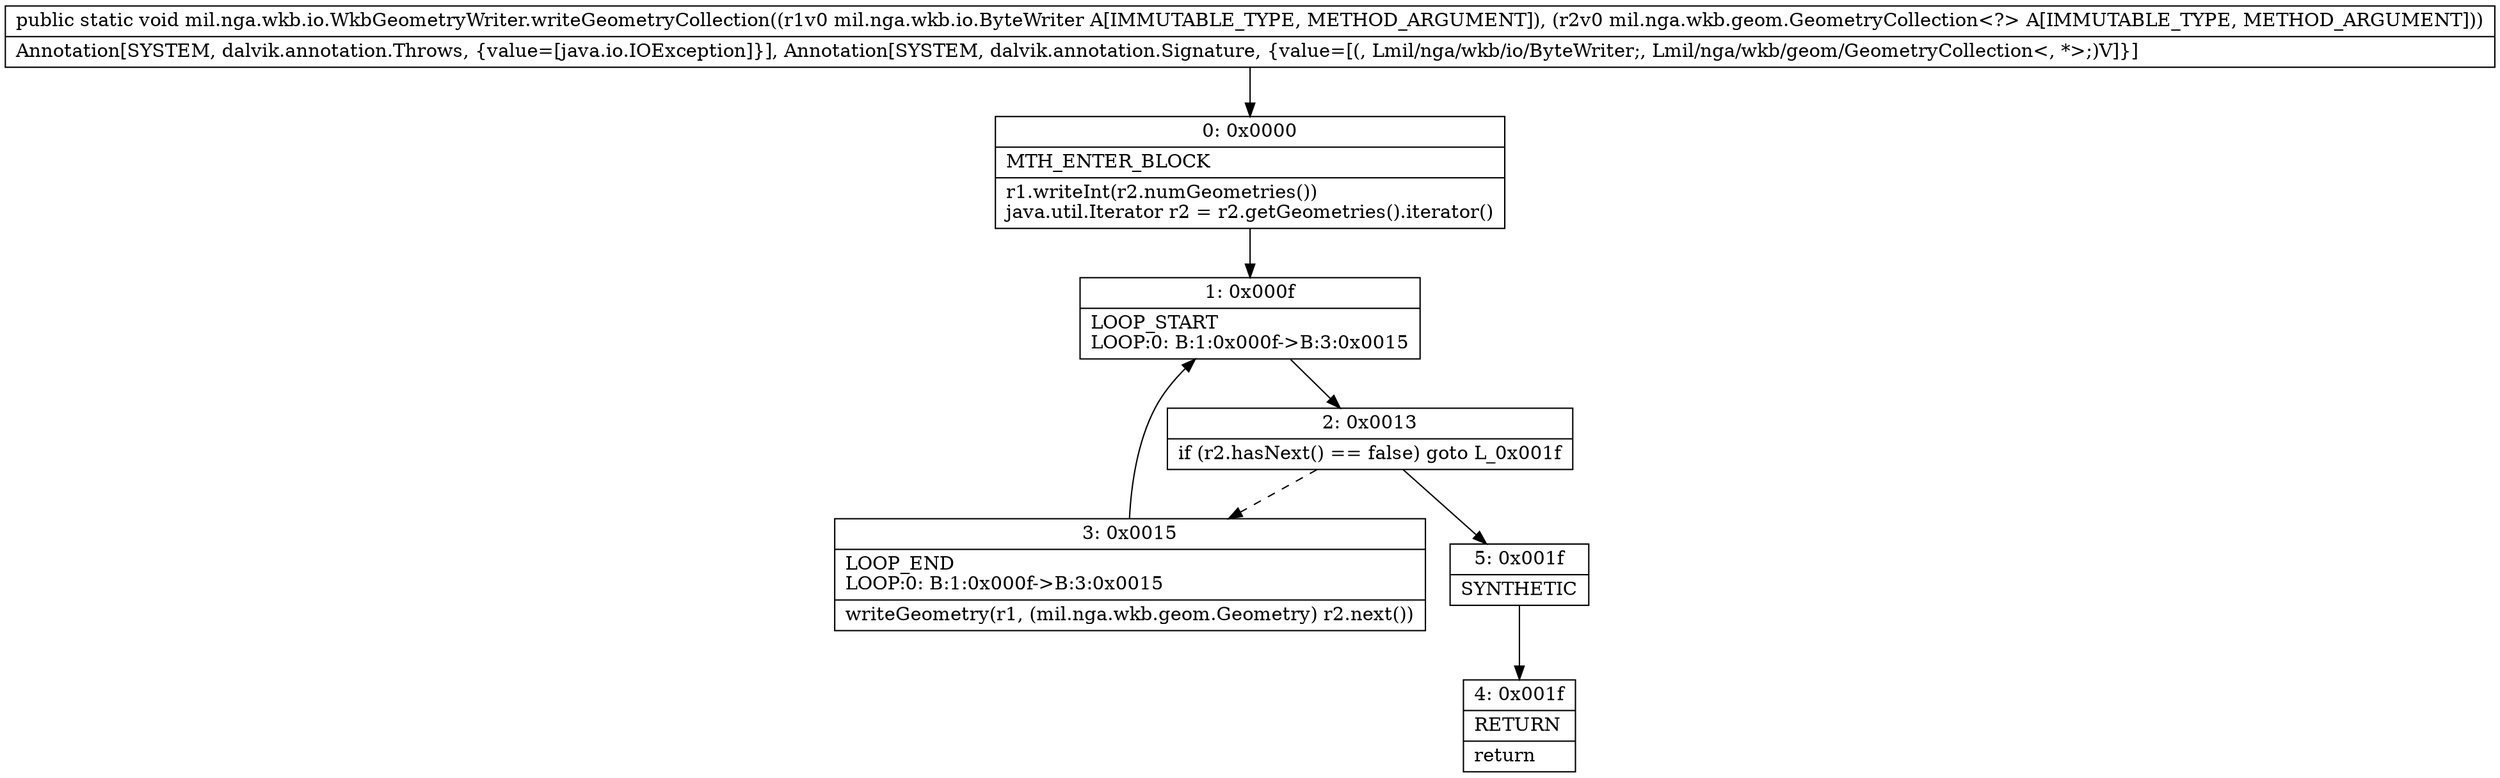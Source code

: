 digraph "CFG formil.nga.wkb.io.WkbGeometryWriter.writeGeometryCollection(Lmil\/nga\/wkb\/io\/ByteWriter;Lmil\/nga\/wkb\/geom\/GeometryCollection;)V" {
Node_0 [shape=record,label="{0\:\ 0x0000|MTH_ENTER_BLOCK\l|r1.writeInt(r2.numGeometries())\ljava.util.Iterator r2 = r2.getGeometries().iterator()\l}"];
Node_1 [shape=record,label="{1\:\ 0x000f|LOOP_START\lLOOP:0: B:1:0x000f\-\>B:3:0x0015\l}"];
Node_2 [shape=record,label="{2\:\ 0x0013|if (r2.hasNext() == false) goto L_0x001f\l}"];
Node_3 [shape=record,label="{3\:\ 0x0015|LOOP_END\lLOOP:0: B:1:0x000f\-\>B:3:0x0015\l|writeGeometry(r1, (mil.nga.wkb.geom.Geometry) r2.next())\l}"];
Node_4 [shape=record,label="{4\:\ 0x001f|RETURN\l|return\l}"];
Node_5 [shape=record,label="{5\:\ 0x001f|SYNTHETIC\l}"];
MethodNode[shape=record,label="{public static void mil.nga.wkb.io.WkbGeometryWriter.writeGeometryCollection((r1v0 mil.nga.wkb.io.ByteWriter A[IMMUTABLE_TYPE, METHOD_ARGUMENT]), (r2v0 mil.nga.wkb.geom.GeometryCollection\<?\> A[IMMUTABLE_TYPE, METHOD_ARGUMENT]))  | Annotation[SYSTEM, dalvik.annotation.Throws, \{value=[java.io.IOException]\}], Annotation[SYSTEM, dalvik.annotation.Signature, \{value=[(, Lmil\/nga\/wkb\/io\/ByteWriter;, Lmil\/nga\/wkb\/geom\/GeometryCollection\<, *\>;)V]\}]\l}"];
MethodNode -> Node_0;
Node_0 -> Node_1;
Node_1 -> Node_2;
Node_2 -> Node_3[style=dashed];
Node_2 -> Node_5;
Node_3 -> Node_1;
Node_5 -> Node_4;
}

